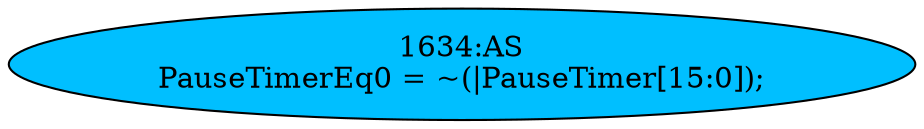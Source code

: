strict digraph "" {
	node [label="\N"];
	"1634:AS"	 [ast="<pyverilog.vparser.ast.Assign object at 0x7f37fb687d10>",
		def_var="['PauseTimerEq0']",
		fillcolor=deepskyblue,
		label="1634:AS
PauseTimerEq0 = ~(|PauseTimer[15:0]);",
		statements="[]",
		style=filled,
		typ=Assign,
		use_var="['PauseTimer']"];
}
